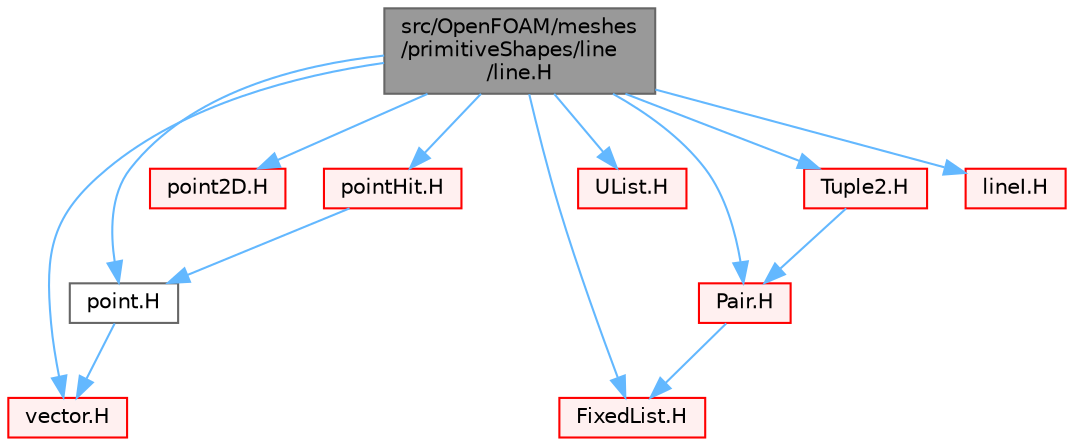 digraph "src/OpenFOAM/meshes/primitiveShapes/line/line.H"
{
 // LATEX_PDF_SIZE
  bgcolor="transparent";
  edge [fontname=Helvetica,fontsize=10,labelfontname=Helvetica,labelfontsize=10];
  node [fontname=Helvetica,fontsize=10,shape=box,height=0.2,width=0.4];
  Node1 [id="Node000001",label="src/OpenFOAM/meshes\l/primitiveShapes/line\l/line.H",height=0.2,width=0.4,color="gray40", fillcolor="grey60", style="filled", fontcolor="black",tooltip=" "];
  Node1 -> Node2 [id="edge1_Node000001_Node000002",color="steelblue1",style="solid",tooltip=" "];
  Node2 [id="Node000002",label="point.H",height=0.2,width=0.4,color="grey40", fillcolor="white", style="filled",URL="$point_8H.html",tooltip=" "];
  Node2 -> Node3 [id="edge2_Node000002_Node000003",color="steelblue1",style="solid",tooltip=" "];
  Node3 [id="Node000003",label="vector.H",height=0.2,width=0.4,color="red", fillcolor="#FFF0F0", style="filled",URL="$vector_8H.html",tooltip=" "];
  Node1 -> Node80 [id="edge3_Node000001_Node000080",color="steelblue1",style="solid",tooltip=" "];
  Node80 [id="Node000080",label="point2D.H",height=0.2,width=0.4,color="red", fillcolor="#FFF0F0", style="filled",URL="$point2D_8H.html",tooltip=" "];
  Node1 -> Node3 [id="edge4_Node000001_Node000003",color="steelblue1",style="solid",tooltip=" "];
  Node1 -> Node84 [id="edge5_Node000001_Node000084",color="steelblue1",style="solid",tooltip=" "];
  Node84 [id="Node000084",label="pointHit.H",height=0.2,width=0.4,color="red", fillcolor="#FFF0F0", style="filled",URL="$pointHit_8H.html",tooltip=" "];
  Node84 -> Node2 [id="edge6_Node000084_Node000002",color="steelblue1",style="solid",tooltip=" "];
  Node1 -> Node107 [id="edge7_Node000001_Node000107",color="steelblue1",style="solid",tooltip=" "];
  Node107 [id="Node000107",label="FixedList.H",height=0.2,width=0.4,color="red", fillcolor="#FFF0F0", style="filled",URL="$FixedList_8H.html",tooltip=" "];
  Node1 -> Node112 [id="edge8_Node000001_Node000112",color="steelblue1",style="solid",tooltip=" "];
  Node112 [id="Node000112",label="UList.H",height=0.2,width=0.4,color="red", fillcolor="#FFF0F0", style="filled",URL="$UList_8H.html",tooltip=" "];
  Node1 -> Node121 [id="edge9_Node000001_Node000121",color="steelblue1",style="solid",tooltip=" "];
  Node121 [id="Node000121",label="Pair.H",height=0.2,width=0.4,color="red", fillcolor="#FFF0F0", style="filled",URL="$Pair_8H.html",tooltip=" "];
  Node121 -> Node107 [id="edge10_Node000121_Node000107",color="steelblue1",style="solid",tooltip=" "];
  Node1 -> Node123 [id="edge11_Node000001_Node000123",color="steelblue1",style="solid",tooltip=" "];
  Node123 [id="Node000123",label="Tuple2.H",height=0.2,width=0.4,color="red", fillcolor="#FFF0F0", style="filled",URL="$Tuple2_8H.html",tooltip=" "];
  Node123 -> Node121 [id="edge12_Node000123_Node000121",color="steelblue1",style="solid",tooltip=" "];
  Node1 -> Node124 [id="edge13_Node000001_Node000124",color="steelblue1",style="solid",tooltip=" "];
  Node124 [id="Node000124",label="lineI.H",height=0.2,width=0.4,color="red", fillcolor="#FFF0F0", style="filled",URL="$lineI_8H.html",tooltip=" "];
}
